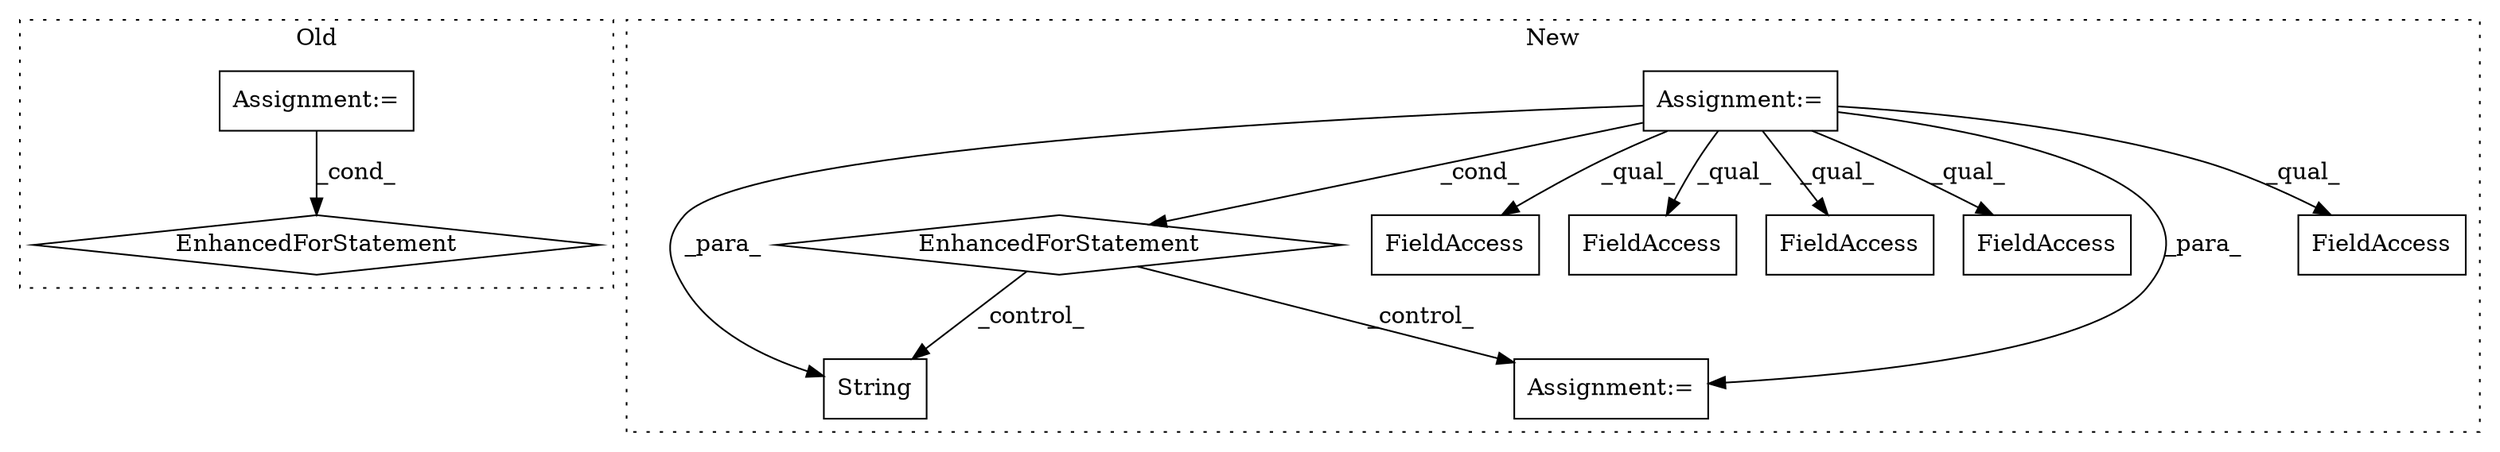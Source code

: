 digraph G {
subgraph cluster0 {
1 [label="EnhancedForStatement" a="70" s="2713,2823" l="61,2" shape="diamond"];
3 [label="Assignment:=" a="7" s="2713,2823" l="61,2" shape="box"];
label = "Old";
style="dotted";
}
subgraph cluster1 {
2 [label="String" a="32" s="2701,2731" l="7,1" shape="box"];
4 [label="EnhancedForStatement" a="70" s="2273,2355" l="57,2" shape="diamond"];
5 [label="Assignment:=" a="7" s="2212" l="1" shape="box"];
6 [label="FieldAccess" a="22" s="2960" l="7" shape="box"];
7 [label="FieldAccess" a="22" s="2968" l="8" shape="box"];
8 [label="FieldAccess" a="22" s="2652" l="24" shape="box"];
9 [label="FieldAccess" a="22" s="2791" l="11" shape="box"];
10 [label="Assignment:=" a="7" s="2954" l="1" shape="box"];
11 [label="FieldAccess" a="22" s="2916" l="16" shape="box"];
label = "New";
style="dotted";
}
3 -> 1 [label="_cond_"];
4 -> 10 [label="_control_"];
4 -> 2 [label="_control_"];
5 -> 10 [label="_para_"];
5 -> 7 [label="_qual_"];
5 -> 9 [label="_qual_"];
5 -> 11 [label="_qual_"];
5 -> 6 [label="_qual_"];
5 -> 8 [label="_qual_"];
5 -> 4 [label="_cond_"];
5 -> 2 [label="_para_"];
}